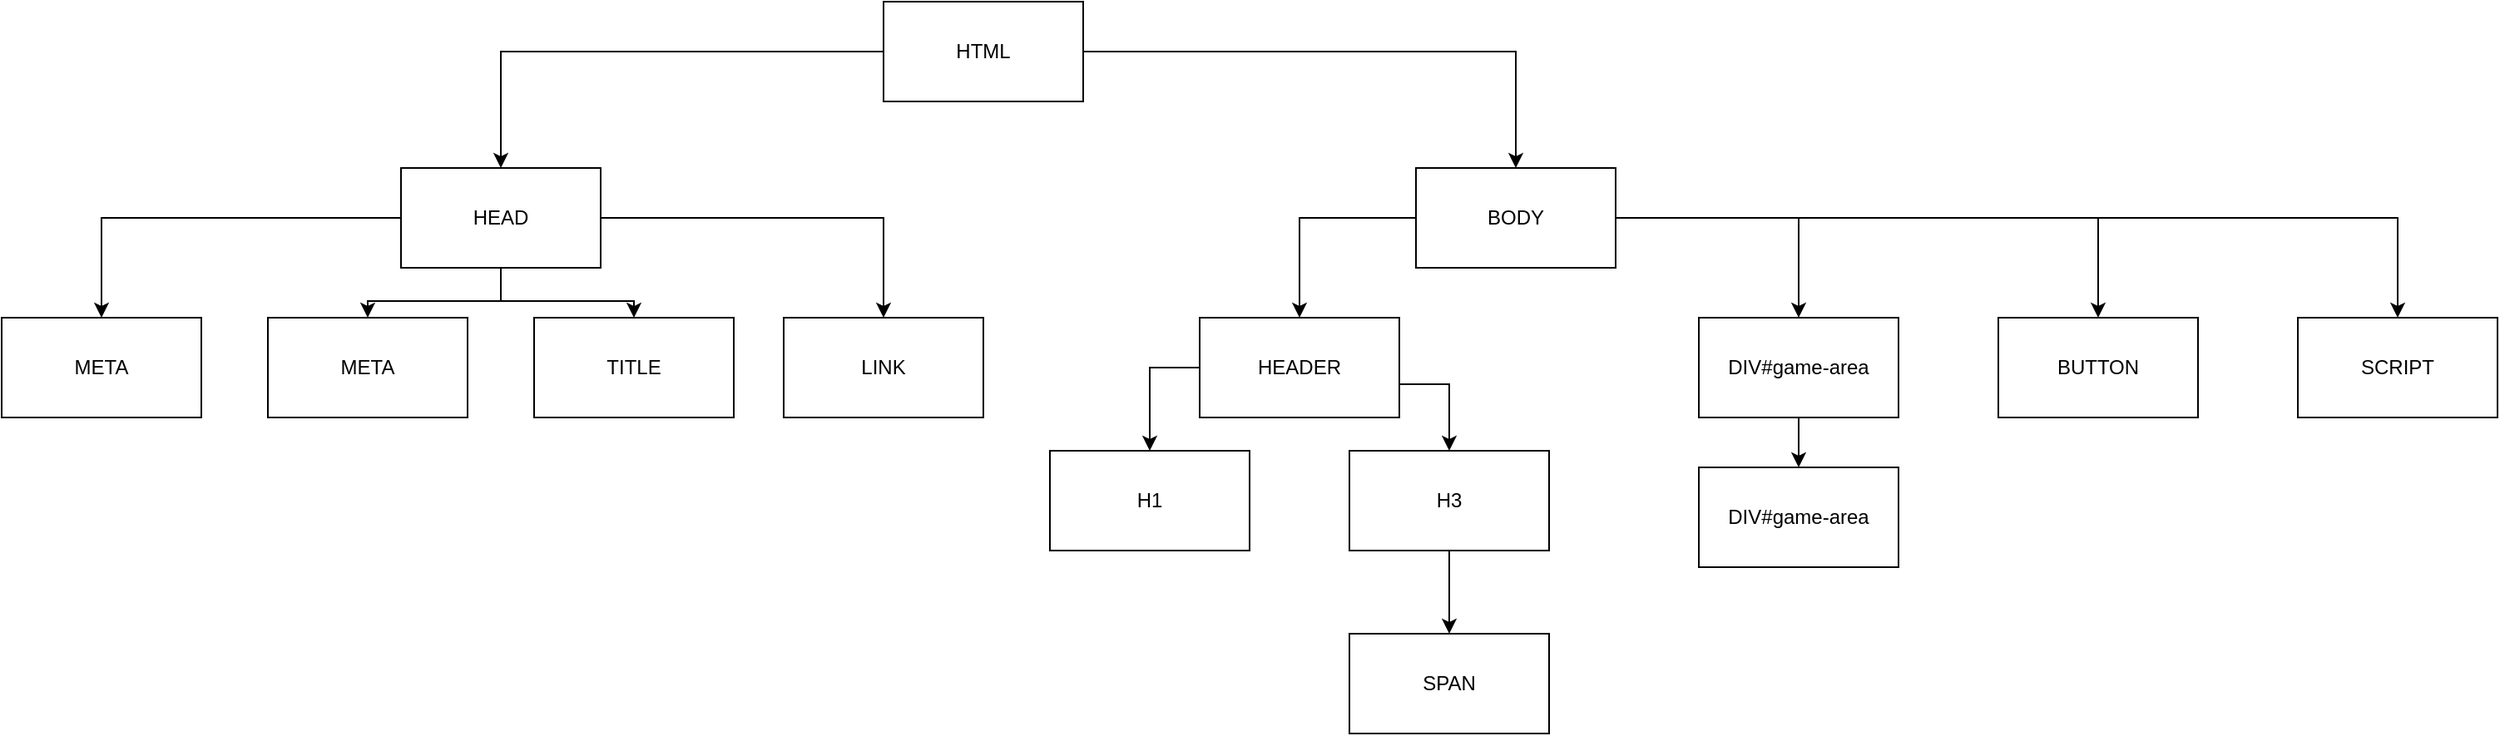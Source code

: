 <mxfile version="24.7.7">
  <diagram name="Page-1" id="5pLLp7o5_LLW9daBHaAy">
    <mxGraphModel dx="2438" dy="996" grid="1" gridSize="10" guides="1" tooltips="1" connect="1" arrows="1" fold="1" page="1" pageScale="1" pageWidth="850" pageHeight="1100" math="0" shadow="0">
      <root>
        <mxCell id="0" />
        <mxCell id="1" parent="0" />
        <mxCell id="tXBcV-PQ4lWXJQPSGBxj-17" style="edgeStyle=orthogonalEdgeStyle;rounded=0;orthogonalLoop=1;jettySize=auto;html=1;entryX=0.5;entryY=0;entryDx=0;entryDy=0;" edge="1" parent="1" source="tXBcV-PQ4lWXJQPSGBxj-1" target="tXBcV-PQ4lWXJQPSGBxj-2">
          <mxGeometry relative="1" as="geometry" />
        </mxCell>
        <mxCell id="tXBcV-PQ4lWXJQPSGBxj-18" style="edgeStyle=orthogonalEdgeStyle;rounded=0;orthogonalLoop=1;jettySize=auto;html=1;" edge="1" parent="1" source="tXBcV-PQ4lWXJQPSGBxj-1" target="tXBcV-PQ4lWXJQPSGBxj-3">
          <mxGeometry relative="1" as="geometry" />
        </mxCell>
        <mxCell id="tXBcV-PQ4lWXJQPSGBxj-1" value="HTML" style="rounded=0;whiteSpace=wrap;html=1;" vertex="1" parent="1">
          <mxGeometry x="360" y="50" width="120" height="60" as="geometry" />
        </mxCell>
        <mxCell id="tXBcV-PQ4lWXJQPSGBxj-21" style="edgeStyle=orthogonalEdgeStyle;rounded=0;orthogonalLoop=1;jettySize=auto;html=1;" edge="1" parent="1" source="tXBcV-PQ4lWXJQPSGBxj-2" target="tXBcV-PQ4lWXJQPSGBxj-4">
          <mxGeometry relative="1" as="geometry" />
        </mxCell>
        <mxCell id="tXBcV-PQ4lWXJQPSGBxj-22" style="edgeStyle=orthogonalEdgeStyle;rounded=0;orthogonalLoop=1;jettySize=auto;html=1;" edge="1" parent="1" source="tXBcV-PQ4lWXJQPSGBxj-2" target="tXBcV-PQ4lWXJQPSGBxj-5">
          <mxGeometry relative="1" as="geometry" />
        </mxCell>
        <mxCell id="tXBcV-PQ4lWXJQPSGBxj-23" style="edgeStyle=orthogonalEdgeStyle;rounded=0;orthogonalLoop=1;jettySize=auto;html=1;" edge="1" parent="1" source="tXBcV-PQ4lWXJQPSGBxj-2" target="tXBcV-PQ4lWXJQPSGBxj-7">
          <mxGeometry relative="1" as="geometry" />
        </mxCell>
        <mxCell id="tXBcV-PQ4lWXJQPSGBxj-24" style="edgeStyle=orthogonalEdgeStyle;rounded=0;orthogonalLoop=1;jettySize=auto;html=1;" edge="1" parent="1" source="tXBcV-PQ4lWXJQPSGBxj-2" target="tXBcV-PQ4lWXJQPSGBxj-8">
          <mxGeometry relative="1" as="geometry" />
        </mxCell>
        <mxCell id="tXBcV-PQ4lWXJQPSGBxj-2" value="HEAD" style="rounded=0;whiteSpace=wrap;html=1;" vertex="1" parent="1">
          <mxGeometry x="70" y="150" width="120" height="60" as="geometry" />
        </mxCell>
        <mxCell id="tXBcV-PQ4lWXJQPSGBxj-25" style="edgeStyle=orthogonalEdgeStyle;rounded=0;orthogonalLoop=1;jettySize=auto;html=1;" edge="1" parent="1" source="tXBcV-PQ4lWXJQPSGBxj-3" target="tXBcV-PQ4lWXJQPSGBxj-9">
          <mxGeometry relative="1" as="geometry" />
        </mxCell>
        <mxCell id="tXBcV-PQ4lWXJQPSGBxj-32" style="edgeStyle=orthogonalEdgeStyle;rounded=0;orthogonalLoop=1;jettySize=auto;html=1;entryX=0.5;entryY=0;entryDx=0;entryDy=0;" edge="1" parent="1" source="tXBcV-PQ4lWXJQPSGBxj-3" target="tXBcV-PQ4lWXJQPSGBxj-10">
          <mxGeometry relative="1" as="geometry" />
        </mxCell>
        <mxCell id="tXBcV-PQ4lWXJQPSGBxj-34" style="edgeStyle=orthogonalEdgeStyle;rounded=0;orthogonalLoop=1;jettySize=auto;html=1;" edge="1" parent="1" source="tXBcV-PQ4lWXJQPSGBxj-3" target="tXBcV-PQ4lWXJQPSGBxj-12">
          <mxGeometry relative="1" as="geometry" />
        </mxCell>
        <mxCell id="tXBcV-PQ4lWXJQPSGBxj-35" style="edgeStyle=orthogonalEdgeStyle;rounded=0;orthogonalLoop=1;jettySize=auto;html=1;" edge="1" parent="1" source="tXBcV-PQ4lWXJQPSGBxj-3" target="tXBcV-PQ4lWXJQPSGBxj-11">
          <mxGeometry relative="1" as="geometry" />
        </mxCell>
        <mxCell id="tXBcV-PQ4lWXJQPSGBxj-3" value="BODY" style="rounded=0;whiteSpace=wrap;html=1;" vertex="1" parent="1">
          <mxGeometry x="680" y="150" width="120" height="60" as="geometry" />
        </mxCell>
        <mxCell id="tXBcV-PQ4lWXJQPSGBxj-4" value="META" style="rounded=0;whiteSpace=wrap;html=1;" vertex="1" parent="1">
          <mxGeometry x="-170" y="240" width="120" height="60" as="geometry" />
        </mxCell>
        <mxCell id="tXBcV-PQ4lWXJQPSGBxj-5" value="META" style="rounded=0;whiteSpace=wrap;html=1;" vertex="1" parent="1">
          <mxGeometry x="-10" y="240" width="120" height="60" as="geometry" />
        </mxCell>
        <mxCell id="tXBcV-PQ4lWXJQPSGBxj-7" value="TITLE" style="rounded=0;whiteSpace=wrap;html=1;" vertex="1" parent="1">
          <mxGeometry x="150" y="240" width="120" height="60" as="geometry" />
        </mxCell>
        <mxCell id="tXBcV-PQ4lWXJQPSGBxj-8" value="LINK" style="rounded=0;whiteSpace=wrap;html=1;" vertex="1" parent="1">
          <mxGeometry x="300" y="240" width="120" height="60" as="geometry" />
        </mxCell>
        <mxCell id="tXBcV-PQ4lWXJQPSGBxj-29" style="edgeStyle=orthogonalEdgeStyle;rounded=0;orthogonalLoop=1;jettySize=auto;html=1;entryX=0.5;entryY=0;entryDx=0;entryDy=0;" edge="1" parent="1" source="tXBcV-PQ4lWXJQPSGBxj-9" target="tXBcV-PQ4lWXJQPSGBxj-13">
          <mxGeometry relative="1" as="geometry">
            <Array as="points">
              <mxPoint x="520" y="270" />
            </Array>
          </mxGeometry>
        </mxCell>
        <mxCell id="tXBcV-PQ4lWXJQPSGBxj-30" style="edgeStyle=orthogonalEdgeStyle;rounded=0;orthogonalLoop=1;jettySize=auto;html=1;entryX=0.5;entryY=0;entryDx=0;entryDy=0;" edge="1" parent="1" source="tXBcV-PQ4lWXJQPSGBxj-9" target="tXBcV-PQ4lWXJQPSGBxj-14">
          <mxGeometry relative="1" as="geometry">
            <Array as="points">
              <mxPoint x="700" y="280" />
            </Array>
          </mxGeometry>
        </mxCell>
        <mxCell id="tXBcV-PQ4lWXJQPSGBxj-9" value="HEADER" style="rounded=0;whiteSpace=wrap;html=1;" vertex="1" parent="1">
          <mxGeometry x="550" y="240" width="120" height="60" as="geometry" />
        </mxCell>
        <mxCell id="tXBcV-PQ4lWXJQPSGBxj-33" style="edgeStyle=orthogonalEdgeStyle;rounded=0;orthogonalLoop=1;jettySize=auto;html=1;" edge="1" parent="1" source="tXBcV-PQ4lWXJQPSGBxj-10" target="tXBcV-PQ4lWXJQPSGBxj-16">
          <mxGeometry relative="1" as="geometry" />
        </mxCell>
        <mxCell id="tXBcV-PQ4lWXJQPSGBxj-10" value="DIV#game-area" style="rounded=0;whiteSpace=wrap;html=1;" vertex="1" parent="1">
          <mxGeometry x="850" y="240" width="120" height="60" as="geometry" />
        </mxCell>
        <mxCell id="tXBcV-PQ4lWXJQPSGBxj-11" value="SCRIPT" style="rounded=0;whiteSpace=wrap;html=1;" vertex="1" parent="1">
          <mxGeometry x="1210" y="240" width="120" height="60" as="geometry" />
        </mxCell>
        <mxCell id="tXBcV-PQ4lWXJQPSGBxj-12" value="BUTTON" style="rounded=0;whiteSpace=wrap;html=1;" vertex="1" parent="1">
          <mxGeometry x="1030" y="240" width="120" height="60" as="geometry" />
        </mxCell>
        <mxCell id="tXBcV-PQ4lWXJQPSGBxj-13" value="H1" style="rounded=0;whiteSpace=wrap;html=1;" vertex="1" parent="1">
          <mxGeometry x="460" y="320" width="120" height="60" as="geometry" />
        </mxCell>
        <mxCell id="tXBcV-PQ4lWXJQPSGBxj-31" style="edgeStyle=orthogonalEdgeStyle;rounded=0;orthogonalLoop=1;jettySize=auto;html=1;" edge="1" parent="1" source="tXBcV-PQ4lWXJQPSGBxj-14" target="tXBcV-PQ4lWXJQPSGBxj-15">
          <mxGeometry relative="1" as="geometry" />
        </mxCell>
        <mxCell id="tXBcV-PQ4lWXJQPSGBxj-14" value="H3" style="rounded=0;whiteSpace=wrap;html=1;" vertex="1" parent="1">
          <mxGeometry x="640" y="320" width="120" height="60" as="geometry" />
        </mxCell>
        <mxCell id="tXBcV-PQ4lWXJQPSGBxj-15" value="SPAN" style="rounded=0;whiteSpace=wrap;html=1;" vertex="1" parent="1">
          <mxGeometry x="640" y="430" width="120" height="60" as="geometry" />
        </mxCell>
        <mxCell id="tXBcV-PQ4lWXJQPSGBxj-16" value="DIV#game-area" style="rounded=0;whiteSpace=wrap;html=1;" vertex="1" parent="1">
          <mxGeometry x="850" y="330" width="120" height="60" as="geometry" />
        </mxCell>
      </root>
    </mxGraphModel>
  </diagram>
</mxfile>
